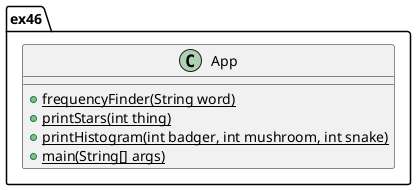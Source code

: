 @startuml
'https://plantuml.com/class-diagram

package ex46{
    class App{
        +{static}frequencyFinder(String word)
        +{static}printStars(int thing)
        +{static}printHistogram(int badger, int mushroom, int snake)
        +{static}main(String[] args)
    }
}
@enduml